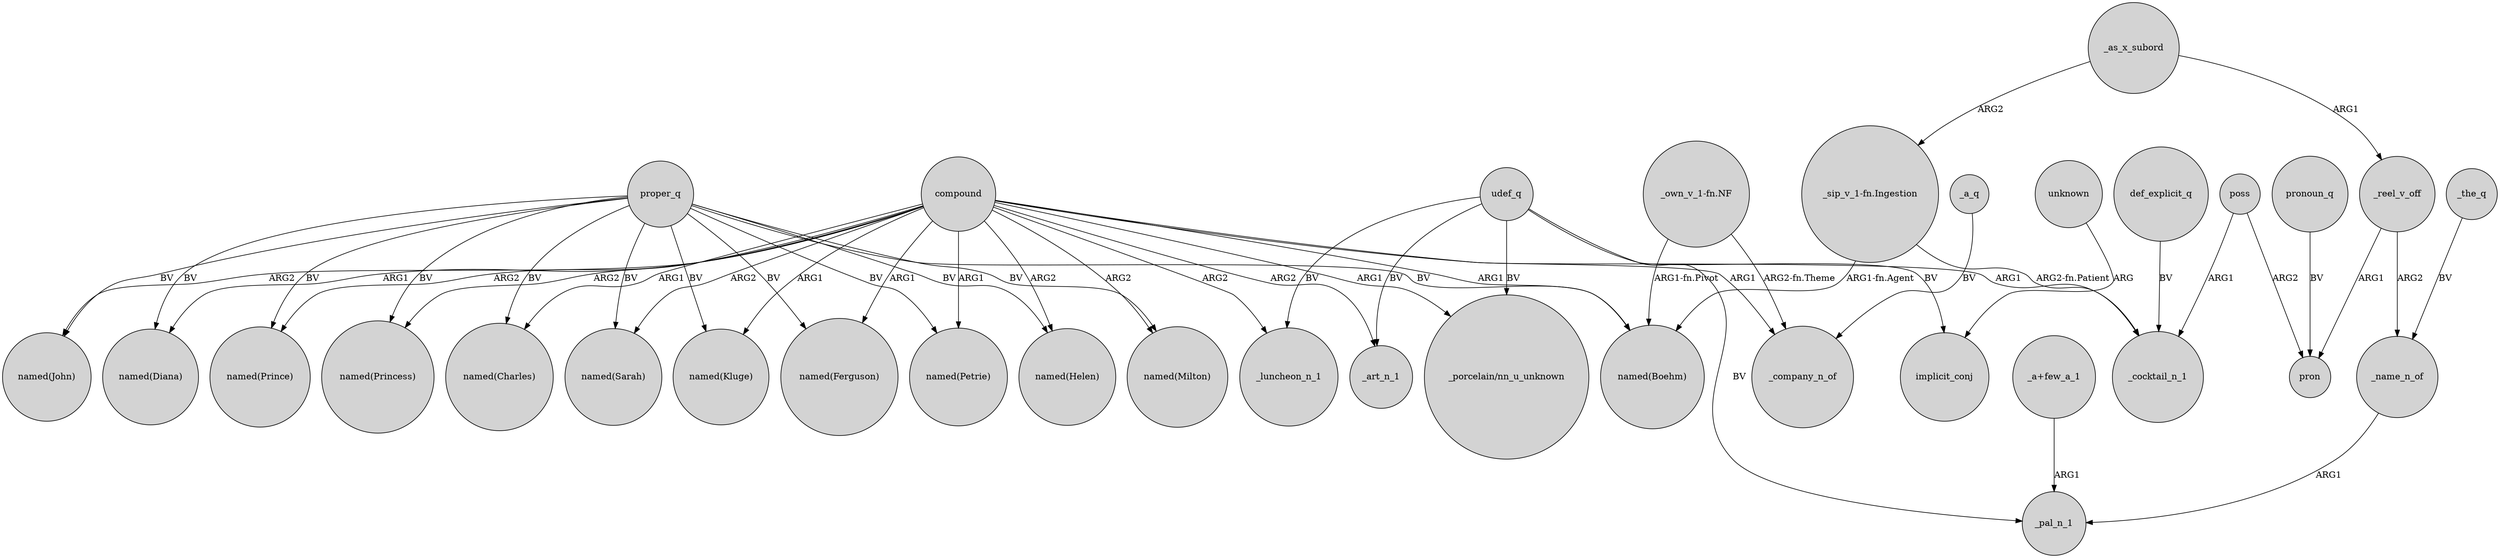 digraph {
	node [shape=circle style=filled]
	proper_q -> "named(Sarah)" [label=BV]
	compound -> "named(John)" [label=ARG2]
	"_own_v_1-fn.NF" -> "named(Boehm)" [label="ARG1-fn.Pivot"]
	_reel_v_off -> pron [label=ARG1]
	compound -> "named(Sarah)" [label=ARG2]
	poss -> pron [label=ARG2]
	"_a+few_a_1" -> _pal_n_1 [label=ARG1]
	compound -> _luncheon_n_1 [label=ARG2]
	compound -> "named(Prince)" [label=ARG2]
	udef_q -> _art_n_1 [label=BV]
	compound -> "named(Charles)" [label=ARG1]
	_as_x_subord -> _reel_v_off [label=ARG1]
	compound -> _art_n_1 [label=ARG2]
	proper_q -> "named(Helen)" [label=BV]
	udef_q -> _luncheon_n_1 [label=BV]
	unknown -> implicit_conj [label=ARG]
	compound -> "named(Kluge)" [label=ARG1]
	_name_n_of -> _pal_n_1 [label=ARG1]
	compound -> "named(Diana)" [label=ARG1]
	compound -> "named(Ferguson)" [label=ARG1]
	proper_q -> "named(Kluge)" [label=BV]
	udef_q -> implicit_conj [label=BV]
	"_sip_v_1-fn.Ingestion" -> "named(Boehm)" [label="ARG1-fn.Agent"]
	compound -> "named(Princess)" [label=ARG2]
	compound -> "named(Petrie)" [label=ARG1]
	proper_q -> "named(Milton)" [label=BV]
	compound -> _company_n_of [label=ARG1]
	pronoun_q -> pron [label=BV]
	proper_q -> "named(Ferguson)" [label=BV]
	compound -> "_porcelain/nn_u_unknown" [label=ARG1]
	udef_q -> _pal_n_1 [label=BV]
	proper_q -> "named(Diana)" [label=BV]
	compound -> "named(Boehm)" [label=ARG1]
	proper_q -> "named(Boehm)" [label=BV]
	compound -> "named(Helen)" [label=ARG2]
	udef_q -> "_porcelain/nn_u_unknown" [label=BV]
	poss -> _cocktail_n_1 [label=ARG1]
	compound -> "named(Milton)" [label=ARG2]
	proper_q -> "named(Princess)" [label=BV]
	compound -> _cocktail_n_1 [label=ARG1]
	_reel_v_off -> _name_n_of [label=ARG2]
	proper_q -> "named(Petrie)" [label=BV]
	"_own_v_1-fn.NF" -> _company_n_of [label="ARG2-fn.Theme"]
	_a_q -> _company_n_of [label=BV]
	_as_x_subord -> "_sip_v_1-fn.Ingestion" [label=ARG2]
	proper_q -> "named(Charles)" [label=BV]
	_the_q -> _name_n_of [label=BV]
	"_sip_v_1-fn.Ingestion" -> _cocktail_n_1 [label="ARG2-fn.Patient"]
	def_explicit_q -> _cocktail_n_1 [label=BV]
	proper_q -> "named(John)" [label=BV]
	proper_q -> "named(Prince)" [label=BV]
}
